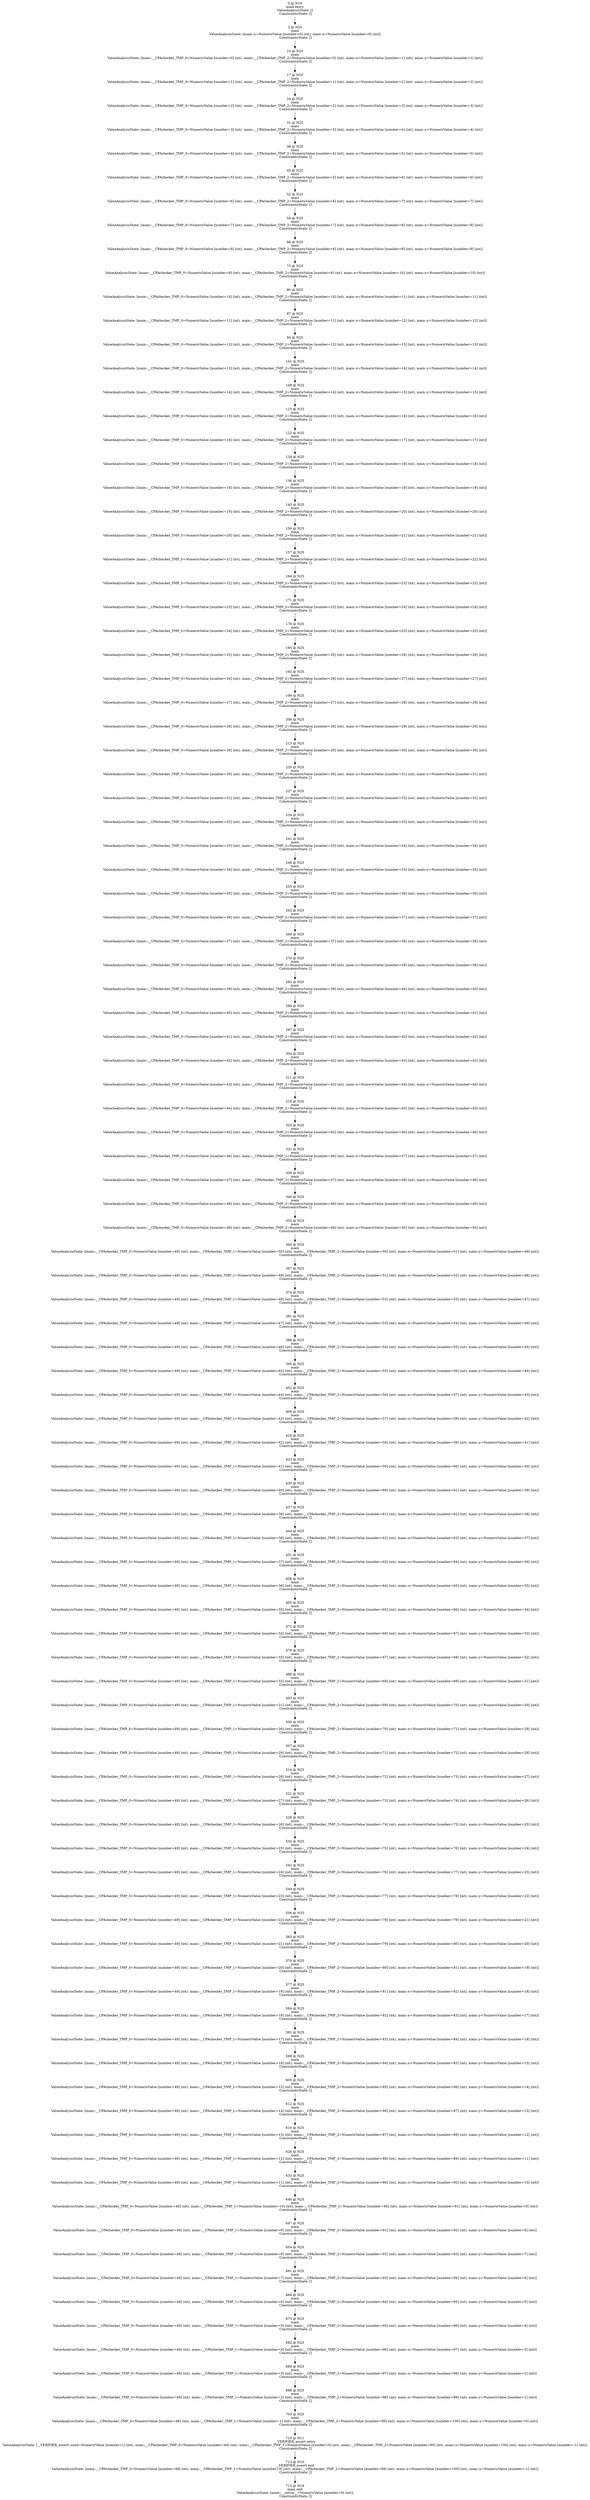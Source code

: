 digraph ARG {
node [style="filled" shape="box" color="white"]
0 [label="0 @ N19\nmain entry\nValueAnalysisState: []\n ConstraintsState: []\n" id="0"]
3 [label="3 @ N25\nmain\nValueAnalysisState: [main::x=NumericValue [number=0] (int), main::y=NumericValue [number=0] (int)]\n ConstraintsState: []\n" id="3"]
10 [label="10 @ N25\nmain\nValueAnalysisState: [main::__CPAchecker_TMP_0=NumericValue [number=0] (int), main::__CPAchecker_TMP_2=NumericValue [number=0] (int), main::x=NumericValue [number=1] (int), main::y=NumericValue [number=1] (int)]\n ConstraintsState: []\n" id="10"]
17 [label="17 @ N25\nmain\nValueAnalysisState: [main::__CPAchecker_TMP_0=NumericValue [number=1] (int), main::__CPAchecker_TMP_2=NumericValue [number=1] (int), main::x=NumericValue [number=2] (int), main::y=NumericValue [number=2] (int)]\n ConstraintsState: []\n" id="17"]
24 [label="24 @ N25\nmain\nValueAnalysisState: [main::__CPAchecker_TMP_0=NumericValue [number=2] (int), main::__CPAchecker_TMP_2=NumericValue [number=2] (int), main::x=NumericValue [number=3] (int), main::y=NumericValue [number=3] (int)]\n ConstraintsState: []\n" id="24"]
31 [label="31 @ N25\nmain\nValueAnalysisState: [main::__CPAchecker_TMP_0=NumericValue [number=3] (int), main::__CPAchecker_TMP_2=NumericValue [number=3] (int), main::x=NumericValue [number=4] (int), main::y=NumericValue [number=4] (int)]\n ConstraintsState: []\n" id="31"]
38 [label="38 @ N25\nmain\nValueAnalysisState: [main::__CPAchecker_TMP_0=NumericValue [number=4] (int), main::__CPAchecker_TMP_2=NumericValue [number=4] (int), main::x=NumericValue [number=5] (int), main::y=NumericValue [number=5] (int)]\n ConstraintsState: []\n" id="38"]
45 [label="45 @ N25\nmain\nValueAnalysisState: [main::__CPAchecker_TMP_0=NumericValue [number=5] (int), main::__CPAchecker_TMP_2=NumericValue [number=5] (int), main::x=NumericValue [number=6] (int), main::y=NumericValue [number=6] (int)]\n ConstraintsState: []\n" id="45"]
52 [label="52 @ N25\nmain\nValueAnalysisState: [main::__CPAchecker_TMP_0=NumericValue [number=6] (int), main::__CPAchecker_TMP_2=NumericValue [number=6] (int), main::x=NumericValue [number=7] (int), main::y=NumericValue [number=7] (int)]\n ConstraintsState: []\n" id="52"]
59 [label="59 @ N25\nmain\nValueAnalysisState: [main::__CPAchecker_TMP_0=NumericValue [number=7] (int), main::__CPAchecker_TMP_2=NumericValue [number=7] (int), main::x=NumericValue [number=8] (int), main::y=NumericValue [number=8] (int)]\n ConstraintsState: []\n" id="59"]
66 [label="66 @ N25\nmain\nValueAnalysisState: [main::__CPAchecker_TMP_0=NumericValue [number=8] (int), main::__CPAchecker_TMP_2=NumericValue [number=8] (int), main::x=NumericValue [number=9] (int), main::y=NumericValue [number=9] (int)]\n ConstraintsState: []\n" id="66"]
73 [label="73 @ N25\nmain\nValueAnalysisState: [main::__CPAchecker_TMP_0=NumericValue [number=9] (int), main::__CPAchecker_TMP_2=NumericValue [number=9] (int), main::x=NumericValue [number=10] (int), main::y=NumericValue [number=10] (int)]\n ConstraintsState: []\n" id="73"]
80 [label="80 @ N25\nmain\nValueAnalysisState: [main::__CPAchecker_TMP_0=NumericValue [number=10] (int), main::__CPAchecker_TMP_2=NumericValue [number=10] (int), main::x=NumericValue [number=11] (int), main::y=NumericValue [number=11] (int)]\n ConstraintsState: []\n" id="80"]
87 [label="87 @ N25\nmain\nValueAnalysisState: [main::__CPAchecker_TMP_0=NumericValue [number=11] (int), main::__CPAchecker_TMP_2=NumericValue [number=11] (int), main::x=NumericValue [number=12] (int), main::y=NumericValue [number=12] (int)]\n ConstraintsState: []\n" id="87"]
94 [label="94 @ N25\nmain\nValueAnalysisState: [main::__CPAchecker_TMP_0=NumericValue [number=12] (int), main::__CPAchecker_TMP_2=NumericValue [number=12] (int), main::x=NumericValue [number=13] (int), main::y=NumericValue [number=13] (int)]\n ConstraintsState: []\n" id="94"]
101 [label="101 @ N25\nmain\nValueAnalysisState: [main::__CPAchecker_TMP_0=NumericValue [number=13] (int), main::__CPAchecker_TMP_2=NumericValue [number=13] (int), main::x=NumericValue [number=14] (int), main::y=NumericValue [number=14] (int)]\n ConstraintsState: []\n" id="101"]
108 [label="108 @ N25\nmain\nValueAnalysisState: [main::__CPAchecker_TMP_0=NumericValue [number=14] (int), main::__CPAchecker_TMP_2=NumericValue [number=14] (int), main::x=NumericValue [number=15] (int), main::y=NumericValue [number=15] (int)]\n ConstraintsState: []\n" id="108"]
115 [label="115 @ N25\nmain\nValueAnalysisState: [main::__CPAchecker_TMP_0=NumericValue [number=15] (int), main::__CPAchecker_TMP_2=NumericValue [number=15] (int), main::x=NumericValue [number=16] (int), main::y=NumericValue [number=16] (int)]\n ConstraintsState: []\n" id="115"]
122 [label="122 @ N25\nmain\nValueAnalysisState: [main::__CPAchecker_TMP_0=NumericValue [number=16] (int), main::__CPAchecker_TMP_2=NumericValue [number=16] (int), main::x=NumericValue [number=17] (int), main::y=NumericValue [number=17] (int)]\n ConstraintsState: []\n" id="122"]
129 [label="129 @ N25\nmain\nValueAnalysisState: [main::__CPAchecker_TMP_0=NumericValue [number=17] (int), main::__CPAchecker_TMP_2=NumericValue [number=17] (int), main::x=NumericValue [number=18] (int), main::y=NumericValue [number=18] (int)]\n ConstraintsState: []\n" id="129"]
136 [label="136 @ N25\nmain\nValueAnalysisState: [main::__CPAchecker_TMP_0=NumericValue [number=18] (int), main::__CPAchecker_TMP_2=NumericValue [number=18] (int), main::x=NumericValue [number=19] (int), main::y=NumericValue [number=19] (int)]\n ConstraintsState: []\n" id="136"]
143 [label="143 @ N25\nmain\nValueAnalysisState: [main::__CPAchecker_TMP_0=NumericValue [number=19] (int), main::__CPAchecker_TMP_2=NumericValue [number=19] (int), main::x=NumericValue [number=20] (int), main::y=NumericValue [number=20] (int)]\n ConstraintsState: []\n" id="143"]
150 [label="150 @ N25\nmain\nValueAnalysisState: [main::__CPAchecker_TMP_0=NumericValue [number=20] (int), main::__CPAchecker_TMP_2=NumericValue [number=20] (int), main::x=NumericValue [number=21] (int), main::y=NumericValue [number=21] (int)]\n ConstraintsState: []\n" id="150"]
157 [label="157 @ N25\nmain\nValueAnalysisState: [main::__CPAchecker_TMP_0=NumericValue [number=21] (int), main::__CPAchecker_TMP_2=NumericValue [number=21] (int), main::x=NumericValue [number=22] (int), main::y=NumericValue [number=22] (int)]\n ConstraintsState: []\n" id="157"]
164 [label="164 @ N25\nmain\nValueAnalysisState: [main::__CPAchecker_TMP_0=NumericValue [number=22] (int), main::__CPAchecker_TMP_2=NumericValue [number=22] (int), main::x=NumericValue [number=23] (int), main::y=NumericValue [number=23] (int)]\n ConstraintsState: []\n" id="164"]
171 [label="171 @ N25\nmain\nValueAnalysisState: [main::__CPAchecker_TMP_0=NumericValue [number=23] (int), main::__CPAchecker_TMP_2=NumericValue [number=23] (int), main::x=NumericValue [number=24] (int), main::y=NumericValue [number=24] (int)]\n ConstraintsState: []\n" id="171"]
178 [label="178 @ N25\nmain\nValueAnalysisState: [main::__CPAchecker_TMP_0=NumericValue [number=24] (int), main::__CPAchecker_TMP_2=NumericValue [number=24] (int), main::x=NumericValue [number=25] (int), main::y=NumericValue [number=25] (int)]\n ConstraintsState: []\n" id="178"]
185 [label="185 @ N25\nmain\nValueAnalysisState: [main::__CPAchecker_TMP_0=NumericValue [number=25] (int), main::__CPAchecker_TMP_2=NumericValue [number=25] (int), main::x=NumericValue [number=26] (int), main::y=NumericValue [number=26] (int)]\n ConstraintsState: []\n" id="185"]
192 [label="192 @ N25\nmain\nValueAnalysisState: [main::__CPAchecker_TMP_0=NumericValue [number=26] (int), main::__CPAchecker_TMP_2=NumericValue [number=26] (int), main::x=NumericValue [number=27] (int), main::y=NumericValue [number=27] (int)]\n ConstraintsState: []\n" id="192"]
199 [label="199 @ N25\nmain\nValueAnalysisState: [main::__CPAchecker_TMP_0=NumericValue [number=27] (int), main::__CPAchecker_TMP_2=NumericValue [number=27] (int), main::x=NumericValue [number=28] (int), main::y=NumericValue [number=28] (int)]\n ConstraintsState: []\n" id="199"]
206 [label="206 @ N25\nmain\nValueAnalysisState: [main::__CPAchecker_TMP_0=NumericValue [number=28] (int), main::__CPAchecker_TMP_2=NumericValue [number=28] (int), main::x=NumericValue [number=29] (int), main::y=NumericValue [number=29] (int)]\n ConstraintsState: []\n" id="206"]
213 [label="213 @ N25\nmain\nValueAnalysisState: [main::__CPAchecker_TMP_0=NumericValue [number=29] (int), main::__CPAchecker_TMP_2=NumericValue [number=29] (int), main::x=NumericValue [number=30] (int), main::y=NumericValue [number=30] (int)]\n ConstraintsState: []\n" id="213"]
220 [label="220 @ N25\nmain\nValueAnalysisState: [main::__CPAchecker_TMP_0=NumericValue [number=30] (int), main::__CPAchecker_TMP_2=NumericValue [number=30] (int), main::x=NumericValue [number=31] (int), main::y=NumericValue [number=31] (int)]\n ConstraintsState: []\n" id="220"]
227 [label="227 @ N25\nmain\nValueAnalysisState: [main::__CPAchecker_TMP_0=NumericValue [number=31] (int), main::__CPAchecker_TMP_2=NumericValue [number=31] (int), main::x=NumericValue [number=32] (int), main::y=NumericValue [number=32] (int)]\n ConstraintsState: []\n" id="227"]
234 [label="234 @ N25\nmain\nValueAnalysisState: [main::__CPAchecker_TMP_0=NumericValue [number=32] (int), main::__CPAchecker_TMP_2=NumericValue [number=32] (int), main::x=NumericValue [number=33] (int), main::y=NumericValue [number=33] (int)]\n ConstraintsState: []\n" id="234"]
241 [label="241 @ N25\nmain\nValueAnalysisState: [main::__CPAchecker_TMP_0=NumericValue [number=33] (int), main::__CPAchecker_TMP_2=NumericValue [number=33] (int), main::x=NumericValue [number=34] (int), main::y=NumericValue [number=34] (int)]\n ConstraintsState: []\n" id="241"]
248 [label="248 @ N25\nmain\nValueAnalysisState: [main::__CPAchecker_TMP_0=NumericValue [number=34] (int), main::__CPAchecker_TMP_2=NumericValue [number=34] (int), main::x=NumericValue [number=35] (int), main::y=NumericValue [number=35] (int)]\n ConstraintsState: []\n" id="248"]
255 [label="255 @ N25\nmain\nValueAnalysisState: [main::__CPAchecker_TMP_0=NumericValue [number=35] (int), main::__CPAchecker_TMP_2=NumericValue [number=35] (int), main::x=NumericValue [number=36] (int), main::y=NumericValue [number=36] (int)]\n ConstraintsState: []\n" id="255"]
262 [label="262 @ N25\nmain\nValueAnalysisState: [main::__CPAchecker_TMP_0=NumericValue [number=36] (int), main::__CPAchecker_TMP_2=NumericValue [number=36] (int), main::x=NumericValue [number=37] (int), main::y=NumericValue [number=37] (int)]\n ConstraintsState: []\n" id="262"]
269 [label="269 @ N25\nmain\nValueAnalysisState: [main::__CPAchecker_TMP_0=NumericValue [number=37] (int), main::__CPAchecker_TMP_2=NumericValue [number=37] (int), main::x=NumericValue [number=38] (int), main::y=NumericValue [number=38] (int)]\n ConstraintsState: []\n" id="269"]
276 [label="276 @ N25\nmain\nValueAnalysisState: [main::__CPAchecker_TMP_0=NumericValue [number=38] (int), main::__CPAchecker_TMP_2=NumericValue [number=38] (int), main::x=NumericValue [number=39] (int), main::y=NumericValue [number=39] (int)]\n ConstraintsState: []\n" id="276"]
283 [label="283 @ N25\nmain\nValueAnalysisState: [main::__CPAchecker_TMP_0=NumericValue [number=39] (int), main::__CPAchecker_TMP_2=NumericValue [number=39] (int), main::x=NumericValue [number=40] (int), main::y=NumericValue [number=40] (int)]\n ConstraintsState: []\n" id="283"]
290 [label="290 @ N25\nmain\nValueAnalysisState: [main::__CPAchecker_TMP_0=NumericValue [number=40] (int), main::__CPAchecker_TMP_2=NumericValue [number=40] (int), main::x=NumericValue [number=41] (int), main::y=NumericValue [number=41] (int)]\n ConstraintsState: []\n" id="290"]
297 [label="297 @ N25\nmain\nValueAnalysisState: [main::__CPAchecker_TMP_0=NumericValue [number=41] (int), main::__CPAchecker_TMP_2=NumericValue [number=41] (int), main::x=NumericValue [number=42] (int), main::y=NumericValue [number=42] (int)]\n ConstraintsState: []\n" id="297"]
304 [label="304 @ N25\nmain\nValueAnalysisState: [main::__CPAchecker_TMP_0=NumericValue [number=42] (int), main::__CPAchecker_TMP_2=NumericValue [number=42] (int), main::x=NumericValue [number=43] (int), main::y=NumericValue [number=43] (int)]\n ConstraintsState: []\n" id="304"]
311 [label="311 @ N25\nmain\nValueAnalysisState: [main::__CPAchecker_TMP_0=NumericValue [number=43] (int), main::__CPAchecker_TMP_2=NumericValue [number=43] (int), main::x=NumericValue [number=44] (int), main::y=NumericValue [number=44] (int)]\n ConstraintsState: []\n" id="311"]
318 [label="318 @ N25\nmain\nValueAnalysisState: [main::__CPAchecker_TMP_0=NumericValue [number=44] (int), main::__CPAchecker_TMP_2=NumericValue [number=44] (int), main::x=NumericValue [number=45] (int), main::y=NumericValue [number=45] (int)]\n ConstraintsState: []\n" id="318"]
325 [label="325 @ N25\nmain\nValueAnalysisState: [main::__CPAchecker_TMP_0=NumericValue [number=45] (int), main::__CPAchecker_TMP_2=NumericValue [number=45] (int), main::x=NumericValue [number=46] (int), main::y=NumericValue [number=46] (int)]\n ConstraintsState: []\n" id="325"]
332 [label="332 @ N25\nmain\nValueAnalysisState: [main::__CPAchecker_TMP_0=NumericValue [number=46] (int), main::__CPAchecker_TMP_2=NumericValue [number=46] (int), main::x=NumericValue [number=47] (int), main::y=NumericValue [number=47] (int)]\n ConstraintsState: []\n" id="332"]
339 [label="339 @ N25\nmain\nValueAnalysisState: [main::__CPAchecker_TMP_0=NumericValue [number=47] (int), main::__CPAchecker_TMP_2=NumericValue [number=47] (int), main::x=NumericValue [number=48] (int), main::y=NumericValue [number=48] (int)]\n ConstraintsState: []\n" id="339"]
346 [label="346 @ N25\nmain\nValueAnalysisState: [main::__CPAchecker_TMP_0=NumericValue [number=48] (int), main::__CPAchecker_TMP_2=NumericValue [number=48] (int), main::x=NumericValue [number=49] (int), main::y=NumericValue [number=49] (int)]\n ConstraintsState: []\n" id="346"]
353 [label="353 @ N25\nmain\nValueAnalysisState: [main::__CPAchecker_TMP_0=NumericValue [number=49] (int), main::__CPAchecker_TMP_2=NumericValue [number=49] (int), main::x=NumericValue [number=50] (int), main::y=NumericValue [number=50] (int)]\n ConstraintsState: []\n" id="353"]
360 [label="360 @ N25\nmain\nValueAnalysisState: [main::__CPAchecker_TMP_0=NumericValue [number=49] (int), main::__CPAchecker_TMP_1=NumericValue [number=50] (int), main::__CPAchecker_TMP_2=NumericValue [number=50] (int), main::x=NumericValue [number=51] (int), main::y=NumericValue [number=49] (int)]\n ConstraintsState: []\n" id="360"]
367 [label="367 @ N25\nmain\nValueAnalysisState: [main::__CPAchecker_TMP_0=NumericValue [number=49] (int), main::__CPAchecker_TMP_1=NumericValue [number=49] (int), main::__CPAchecker_TMP_2=NumericValue [number=51] (int), main::x=NumericValue [number=52] (int), main::y=NumericValue [number=48] (int)]\n ConstraintsState: []\n" id="367"]
374 [label="374 @ N25\nmain\nValueAnalysisState: [main::__CPAchecker_TMP_0=NumericValue [number=49] (int), main::__CPAchecker_TMP_1=NumericValue [number=48] (int), main::__CPAchecker_TMP_2=NumericValue [number=52] (int), main::x=NumericValue [number=53] (int), main::y=NumericValue [number=47] (int)]\n ConstraintsState: []\n" id="374"]
381 [label="381 @ N25\nmain\nValueAnalysisState: [main::__CPAchecker_TMP_0=NumericValue [number=49] (int), main::__CPAchecker_TMP_1=NumericValue [number=47] (int), main::__CPAchecker_TMP_2=NumericValue [number=53] (int), main::x=NumericValue [number=54] (int), main::y=NumericValue [number=46] (int)]\n ConstraintsState: []\n" id="381"]
388 [label="388 @ N25\nmain\nValueAnalysisState: [main::__CPAchecker_TMP_0=NumericValue [number=49] (int), main::__CPAchecker_TMP_1=NumericValue [number=46] (int), main::__CPAchecker_TMP_2=NumericValue [number=54] (int), main::x=NumericValue [number=55] (int), main::y=NumericValue [number=45] (int)]\n ConstraintsState: []\n" id="388"]
395 [label="395 @ N25\nmain\nValueAnalysisState: [main::__CPAchecker_TMP_0=NumericValue [number=49] (int), main::__CPAchecker_TMP_1=NumericValue [number=45] (int), main::__CPAchecker_TMP_2=NumericValue [number=55] (int), main::x=NumericValue [number=56] (int), main::y=NumericValue [number=44] (int)]\n ConstraintsState: []\n" id="395"]
402 [label="402 @ N25\nmain\nValueAnalysisState: [main::__CPAchecker_TMP_0=NumericValue [number=49] (int), main::__CPAchecker_TMP_1=NumericValue [number=44] (int), main::__CPAchecker_TMP_2=NumericValue [number=56] (int), main::x=NumericValue [number=57] (int), main::y=NumericValue [number=43] (int)]\n ConstraintsState: []\n" id="402"]
409 [label="409 @ N25\nmain\nValueAnalysisState: [main::__CPAchecker_TMP_0=NumericValue [number=49] (int), main::__CPAchecker_TMP_1=NumericValue [number=43] (int), main::__CPAchecker_TMP_2=NumericValue [number=57] (int), main::x=NumericValue [number=58] (int), main::y=NumericValue [number=42] (int)]\n ConstraintsState: []\n" id="409"]
416 [label="416 @ N25\nmain\nValueAnalysisState: [main::__CPAchecker_TMP_0=NumericValue [number=49] (int), main::__CPAchecker_TMP_1=NumericValue [number=42] (int), main::__CPAchecker_TMP_2=NumericValue [number=58] (int), main::x=NumericValue [number=59] (int), main::y=NumericValue [number=41] (int)]\n ConstraintsState: []\n" id="416"]
423 [label="423 @ N25\nmain\nValueAnalysisState: [main::__CPAchecker_TMP_0=NumericValue [number=49] (int), main::__CPAchecker_TMP_1=NumericValue [number=41] (int), main::__CPAchecker_TMP_2=NumericValue [number=59] (int), main::x=NumericValue [number=60] (int), main::y=NumericValue [number=40] (int)]\n ConstraintsState: []\n" id="423"]
430 [label="430 @ N25\nmain\nValueAnalysisState: [main::__CPAchecker_TMP_0=NumericValue [number=49] (int), main::__CPAchecker_TMP_1=NumericValue [number=40] (int), main::__CPAchecker_TMP_2=NumericValue [number=60] (int), main::x=NumericValue [number=61] (int), main::y=NumericValue [number=39] (int)]\n ConstraintsState: []\n" id="430"]
437 [label="437 @ N25\nmain\nValueAnalysisState: [main::__CPAchecker_TMP_0=NumericValue [number=49] (int), main::__CPAchecker_TMP_1=NumericValue [number=39] (int), main::__CPAchecker_TMP_2=NumericValue [number=61] (int), main::x=NumericValue [number=62] (int), main::y=NumericValue [number=38] (int)]\n ConstraintsState: []\n" id="437"]
444 [label="444 @ N25\nmain\nValueAnalysisState: [main::__CPAchecker_TMP_0=NumericValue [number=49] (int), main::__CPAchecker_TMP_1=NumericValue [number=38] (int), main::__CPAchecker_TMP_2=NumericValue [number=62] (int), main::x=NumericValue [number=63] (int), main::y=NumericValue [number=37] (int)]\n ConstraintsState: []\n" id="444"]
451 [label="451 @ N25\nmain\nValueAnalysisState: [main::__CPAchecker_TMP_0=NumericValue [number=49] (int), main::__CPAchecker_TMP_1=NumericValue [number=37] (int), main::__CPAchecker_TMP_2=NumericValue [number=63] (int), main::x=NumericValue [number=64] (int), main::y=NumericValue [number=36] (int)]\n ConstraintsState: []\n" id="451"]
458 [label="458 @ N25\nmain\nValueAnalysisState: [main::__CPAchecker_TMP_0=NumericValue [number=49] (int), main::__CPAchecker_TMP_1=NumericValue [number=36] (int), main::__CPAchecker_TMP_2=NumericValue [number=64] (int), main::x=NumericValue [number=65] (int), main::y=NumericValue [number=35] (int)]\n ConstraintsState: []\n" id="458"]
465 [label="465 @ N25\nmain\nValueAnalysisState: [main::__CPAchecker_TMP_0=NumericValue [number=49] (int), main::__CPAchecker_TMP_1=NumericValue [number=35] (int), main::__CPAchecker_TMP_2=NumericValue [number=65] (int), main::x=NumericValue [number=66] (int), main::y=NumericValue [number=34] (int)]\n ConstraintsState: []\n" id="465"]
472 [label="472 @ N25\nmain\nValueAnalysisState: [main::__CPAchecker_TMP_0=NumericValue [number=49] (int), main::__CPAchecker_TMP_1=NumericValue [number=34] (int), main::__CPAchecker_TMP_2=NumericValue [number=66] (int), main::x=NumericValue [number=67] (int), main::y=NumericValue [number=33] (int)]\n ConstraintsState: []\n" id="472"]
479 [label="479 @ N25\nmain\nValueAnalysisState: [main::__CPAchecker_TMP_0=NumericValue [number=49] (int), main::__CPAchecker_TMP_1=NumericValue [number=33] (int), main::__CPAchecker_TMP_2=NumericValue [number=67] (int), main::x=NumericValue [number=68] (int), main::y=NumericValue [number=32] (int)]\n ConstraintsState: []\n" id="479"]
486 [label="486 @ N25\nmain\nValueAnalysisState: [main::__CPAchecker_TMP_0=NumericValue [number=49] (int), main::__CPAchecker_TMP_1=NumericValue [number=32] (int), main::__CPAchecker_TMP_2=NumericValue [number=68] (int), main::x=NumericValue [number=69] (int), main::y=NumericValue [number=31] (int)]\n ConstraintsState: []\n" id="486"]
493 [label="493 @ N25\nmain\nValueAnalysisState: [main::__CPAchecker_TMP_0=NumericValue [number=49] (int), main::__CPAchecker_TMP_1=NumericValue [number=31] (int), main::__CPAchecker_TMP_2=NumericValue [number=69] (int), main::x=NumericValue [number=70] (int), main::y=NumericValue [number=30] (int)]\n ConstraintsState: []\n" id="493"]
500 [label="500 @ N25\nmain\nValueAnalysisState: [main::__CPAchecker_TMP_0=NumericValue [number=49] (int), main::__CPAchecker_TMP_1=NumericValue [number=30] (int), main::__CPAchecker_TMP_2=NumericValue [number=70] (int), main::x=NumericValue [number=71] (int), main::y=NumericValue [number=29] (int)]\n ConstraintsState: []\n" id="500"]
507 [label="507 @ N25\nmain\nValueAnalysisState: [main::__CPAchecker_TMP_0=NumericValue [number=49] (int), main::__CPAchecker_TMP_1=NumericValue [number=29] (int), main::__CPAchecker_TMP_2=NumericValue [number=71] (int), main::x=NumericValue [number=72] (int), main::y=NumericValue [number=28] (int)]\n ConstraintsState: []\n" id="507"]
514 [label="514 @ N25\nmain\nValueAnalysisState: [main::__CPAchecker_TMP_0=NumericValue [number=49] (int), main::__CPAchecker_TMP_1=NumericValue [number=28] (int), main::__CPAchecker_TMP_2=NumericValue [number=72] (int), main::x=NumericValue [number=73] (int), main::y=NumericValue [number=27] (int)]\n ConstraintsState: []\n" id="514"]
521 [label="521 @ N25\nmain\nValueAnalysisState: [main::__CPAchecker_TMP_0=NumericValue [number=49] (int), main::__CPAchecker_TMP_1=NumericValue [number=27] (int), main::__CPAchecker_TMP_2=NumericValue [number=73] (int), main::x=NumericValue [number=74] (int), main::y=NumericValue [number=26] (int)]\n ConstraintsState: []\n" id="521"]
528 [label="528 @ N25\nmain\nValueAnalysisState: [main::__CPAchecker_TMP_0=NumericValue [number=49] (int), main::__CPAchecker_TMP_1=NumericValue [number=26] (int), main::__CPAchecker_TMP_2=NumericValue [number=74] (int), main::x=NumericValue [number=75] (int), main::y=NumericValue [number=25] (int)]\n ConstraintsState: []\n" id="528"]
535 [label="535 @ N25\nmain\nValueAnalysisState: [main::__CPAchecker_TMP_0=NumericValue [number=49] (int), main::__CPAchecker_TMP_1=NumericValue [number=25] (int), main::__CPAchecker_TMP_2=NumericValue [number=75] (int), main::x=NumericValue [number=76] (int), main::y=NumericValue [number=24] (int)]\n ConstraintsState: []\n" id="535"]
542 [label="542 @ N25\nmain\nValueAnalysisState: [main::__CPAchecker_TMP_0=NumericValue [number=49] (int), main::__CPAchecker_TMP_1=NumericValue [number=24] (int), main::__CPAchecker_TMP_2=NumericValue [number=76] (int), main::x=NumericValue [number=77] (int), main::y=NumericValue [number=23] (int)]\n ConstraintsState: []\n" id="542"]
549 [label="549 @ N25\nmain\nValueAnalysisState: [main::__CPAchecker_TMP_0=NumericValue [number=49] (int), main::__CPAchecker_TMP_1=NumericValue [number=23] (int), main::__CPAchecker_TMP_2=NumericValue [number=77] (int), main::x=NumericValue [number=78] (int), main::y=NumericValue [number=22] (int)]\n ConstraintsState: []\n" id="549"]
556 [label="556 @ N25\nmain\nValueAnalysisState: [main::__CPAchecker_TMP_0=NumericValue [number=49] (int), main::__CPAchecker_TMP_1=NumericValue [number=22] (int), main::__CPAchecker_TMP_2=NumericValue [number=78] (int), main::x=NumericValue [number=79] (int), main::y=NumericValue [number=21] (int)]\n ConstraintsState: []\n" id="556"]
563 [label="563 @ N25\nmain\nValueAnalysisState: [main::__CPAchecker_TMP_0=NumericValue [number=49] (int), main::__CPAchecker_TMP_1=NumericValue [number=21] (int), main::__CPAchecker_TMP_2=NumericValue [number=79] (int), main::x=NumericValue [number=80] (int), main::y=NumericValue [number=20] (int)]\n ConstraintsState: []\n" id="563"]
570 [label="570 @ N25\nmain\nValueAnalysisState: [main::__CPAchecker_TMP_0=NumericValue [number=49] (int), main::__CPAchecker_TMP_1=NumericValue [number=20] (int), main::__CPAchecker_TMP_2=NumericValue [number=80] (int), main::x=NumericValue [number=81] (int), main::y=NumericValue [number=19] (int)]\n ConstraintsState: []\n" id="570"]
577 [label="577 @ N25\nmain\nValueAnalysisState: [main::__CPAchecker_TMP_0=NumericValue [number=49] (int), main::__CPAchecker_TMP_1=NumericValue [number=19] (int), main::__CPAchecker_TMP_2=NumericValue [number=81] (int), main::x=NumericValue [number=82] (int), main::y=NumericValue [number=18] (int)]\n ConstraintsState: []\n" id="577"]
584 [label="584 @ N25\nmain\nValueAnalysisState: [main::__CPAchecker_TMP_0=NumericValue [number=49] (int), main::__CPAchecker_TMP_1=NumericValue [number=18] (int), main::__CPAchecker_TMP_2=NumericValue [number=82] (int), main::x=NumericValue [number=83] (int), main::y=NumericValue [number=17] (int)]\n ConstraintsState: []\n" id="584"]
591 [label="591 @ N25\nmain\nValueAnalysisState: [main::__CPAchecker_TMP_0=NumericValue [number=49] (int), main::__CPAchecker_TMP_1=NumericValue [number=17] (int), main::__CPAchecker_TMP_2=NumericValue [number=83] (int), main::x=NumericValue [number=84] (int), main::y=NumericValue [number=16] (int)]\n ConstraintsState: []\n" id="591"]
598 [label="598 @ N25\nmain\nValueAnalysisState: [main::__CPAchecker_TMP_0=NumericValue [number=49] (int), main::__CPAchecker_TMP_1=NumericValue [number=16] (int), main::__CPAchecker_TMP_2=NumericValue [number=84] (int), main::x=NumericValue [number=85] (int), main::y=NumericValue [number=15] (int)]\n ConstraintsState: []\n" id="598"]
605 [label="605 @ N25\nmain\nValueAnalysisState: [main::__CPAchecker_TMP_0=NumericValue [number=49] (int), main::__CPAchecker_TMP_1=NumericValue [number=15] (int), main::__CPAchecker_TMP_2=NumericValue [number=85] (int), main::x=NumericValue [number=86] (int), main::y=NumericValue [number=14] (int)]\n ConstraintsState: []\n" id="605"]
612 [label="612 @ N25\nmain\nValueAnalysisState: [main::__CPAchecker_TMP_0=NumericValue [number=49] (int), main::__CPAchecker_TMP_1=NumericValue [number=14] (int), main::__CPAchecker_TMP_2=NumericValue [number=86] (int), main::x=NumericValue [number=87] (int), main::y=NumericValue [number=13] (int)]\n ConstraintsState: []\n" id="612"]
619 [label="619 @ N25\nmain\nValueAnalysisState: [main::__CPAchecker_TMP_0=NumericValue [number=49] (int), main::__CPAchecker_TMP_1=NumericValue [number=13] (int), main::__CPAchecker_TMP_2=NumericValue [number=87] (int), main::x=NumericValue [number=88] (int), main::y=NumericValue [number=12] (int)]\n ConstraintsState: []\n" id="619"]
626 [label="626 @ N25\nmain\nValueAnalysisState: [main::__CPAchecker_TMP_0=NumericValue [number=49] (int), main::__CPAchecker_TMP_1=NumericValue [number=12] (int), main::__CPAchecker_TMP_2=NumericValue [number=88] (int), main::x=NumericValue [number=89] (int), main::y=NumericValue [number=11] (int)]\n ConstraintsState: []\n" id="626"]
633 [label="633 @ N25\nmain\nValueAnalysisState: [main::__CPAchecker_TMP_0=NumericValue [number=49] (int), main::__CPAchecker_TMP_1=NumericValue [number=11] (int), main::__CPAchecker_TMP_2=NumericValue [number=89] (int), main::x=NumericValue [number=90] (int), main::y=NumericValue [number=10] (int)]\n ConstraintsState: []\n" id="633"]
640 [label="640 @ N25\nmain\nValueAnalysisState: [main::__CPAchecker_TMP_0=NumericValue [number=49] (int), main::__CPAchecker_TMP_1=NumericValue [number=10] (int), main::__CPAchecker_TMP_2=NumericValue [number=90] (int), main::x=NumericValue [number=91] (int), main::y=NumericValue [number=9] (int)]\n ConstraintsState: []\n" id="640"]
647 [label="647 @ N25\nmain\nValueAnalysisState: [main::__CPAchecker_TMP_0=NumericValue [number=49] (int), main::__CPAchecker_TMP_1=NumericValue [number=9] (int), main::__CPAchecker_TMP_2=NumericValue [number=91] (int), main::x=NumericValue [number=92] (int), main::y=NumericValue [number=8] (int)]\n ConstraintsState: []\n" id="647"]
654 [label="654 @ N25\nmain\nValueAnalysisState: [main::__CPAchecker_TMP_0=NumericValue [number=49] (int), main::__CPAchecker_TMP_1=NumericValue [number=8] (int), main::__CPAchecker_TMP_2=NumericValue [number=92] (int), main::x=NumericValue [number=93] (int), main::y=NumericValue [number=7] (int)]\n ConstraintsState: []\n" id="654"]
661 [label="661 @ N25\nmain\nValueAnalysisState: [main::__CPAchecker_TMP_0=NumericValue [number=49] (int), main::__CPAchecker_TMP_1=NumericValue [number=7] (int), main::__CPAchecker_TMP_2=NumericValue [number=93] (int), main::x=NumericValue [number=94] (int), main::y=NumericValue [number=6] (int)]\n ConstraintsState: []\n" id="661"]
668 [label="668 @ N25\nmain\nValueAnalysisState: [main::__CPAchecker_TMP_0=NumericValue [number=49] (int), main::__CPAchecker_TMP_1=NumericValue [number=6] (int), main::__CPAchecker_TMP_2=NumericValue [number=94] (int), main::x=NumericValue [number=95] (int), main::y=NumericValue [number=5] (int)]\n ConstraintsState: []\n" id="668"]
675 [label="675 @ N25\nmain\nValueAnalysisState: [main::__CPAchecker_TMP_0=NumericValue [number=49] (int), main::__CPAchecker_TMP_1=NumericValue [number=5] (int), main::__CPAchecker_TMP_2=NumericValue [number=95] (int), main::x=NumericValue [number=96] (int), main::y=NumericValue [number=4] (int)]\n ConstraintsState: []\n" id="675"]
682 [label="682 @ N25\nmain\nValueAnalysisState: [main::__CPAchecker_TMP_0=NumericValue [number=49] (int), main::__CPAchecker_TMP_1=NumericValue [number=4] (int), main::__CPAchecker_TMP_2=NumericValue [number=96] (int), main::x=NumericValue [number=97] (int), main::y=NumericValue [number=3] (int)]\n ConstraintsState: []\n" id="682"]
689 [label="689 @ N25\nmain\nValueAnalysisState: [main::__CPAchecker_TMP_0=NumericValue [number=49] (int), main::__CPAchecker_TMP_1=NumericValue [number=3] (int), main::__CPAchecker_TMP_2=NumericValue [number=97] (int), main::x=NumericValue [number=98] (int), main::y=NumericValue [number=2] (int)]\n ConstraintsState: []\n" id="689"]
696 [label="696 @ N25\nmain\nValueAnalysisState: [main::__CPAchecker_TMP_0=NumericValue [number=49] (int), main::__CPAchecker_TMP_1=NumericValue [number=2] (int), main::__CPAchecker_TMP_2=NumericValue [number=98] (int), main::x=NumericValue [number=99] (int), main::y=NumericValue [number=1] (int)]\n ConstraintsState: []\n" id="696"]
703 [label="703 @ N25\nmain\nValueAnalysisState: [main::__CPAchecker_TMP_0=NumericValue [number=49] (int), main::__CPAchecker_TMP_1=NumericValue [number=1] (int), main::__CPAchecker_TMP_2=NumericValue [number=99] (int), main::x=NumericValue [number=100] (int), main::y=NumericValue [number=0] (int)]\n ConstraintsState: []\n" id="703"]
710 [label="710 @ N11\n__VERIFIER_assert entry\nValueAnalysisState: [__VERIFIER_assert::cond=NumericValue [number=1] (int), main::__CPAchecker_TMP_0=NumericValue [number=49] (int), main::__CPAchecker_TMP_1=NumericValue [number=0] (int), main::__CPAchecker_TMP_2=NumericValue [number=99] (int), main::x=NumericValue [number=100] (int), main::y=NumericValue [number=-1] (int)]\n ConstraintsState: []\n" id="710"]
713 [label="713 @ N10\n__VERIFIER_assert exit\nValueAnalysisState: [main::__CPAchecker_TMP_0=NumericValue [number=49] (int), main::__CPAchecker_TMP_1=NumericValue [number=0] (int), main::__CPAchecker_TMP_2=NumericValue [number=99] (int), main::x=NumericValue [number=100] (int), main::y=NumericValue [number=-1] (int)]\n ConstraintsState: []\n" id="713"]
715 [label="715 @ N18\nmain exit\nValueAnalysisState: [main::__retval__=NumericValue [number=0] (int)]\n ConstraintsState: []\n" id="715"]
0 -> 3 []
3 -> 10 []
10 -> 17 []
17 -> 24 []
24 -> 31 []
31 -> 38 []
38 -> 45 []
45 -> 52 []
52 -> 59 []
59 -> 66 []
66 -> 73 []
73 -> 80 []
80 -> 87 []
87 -> 94 []
94 -> 101 []
101 -> 108 []
108 -> 115 []
115 -> 122 []
122 -> 129 []
129 -> 136 []
136 -> 143 []
143 -> 150 []
150 -> 157 []
157 -> 164 []
164 -> 171 []
171 -> 178 []
178 -> 185 []
185 -> 192 []
192 -> 199 []
199 -> 206 []
206 -> 213 []
213 -> 220 []
220 -> 227 []
227 -> 234 []
234 -> 241 []
241 -> 248 []
248 -> 255 []
255 -> 262 []
262 -> 269 []
269 -> 276 []
276 -> 283 []
283 -> 290 []
290 -> 297 []
297 -> 304 []
304 -> 311 []
311 -> 318 []
318 -> 325 []
325 -> 332 []
332 -> 339 []
339 -> 346 []
346 -> 353 []
353 -> 360 []
360 -> 367 []
367 -> 374 []
374 -> 381 []
381 -> 388 []
388 -> 395 []
395 -> 402 []
402 -> 409 []
409 -> 416 []
416 -> 423 []
423 -> 430 []
430 -> 437 []
437 -> 444 []
444 -> 451 []
451 -> 458 []
458 -> 465 []
465 -> 472 []
472 -> 479 []
479 -> 486 []
486 -> 493 []
493 -> 500 []
500 -> 507 []
507 -> 514 []
514 -> 521 []
521 -> 528 []
528 -> 535 []
535 -> 542 []
542 -> 549 []
549 -> 556 []
556 -> 563 []
563 -> 570 []
570 -> 577 []
577 -> 584 []
584 -> 591 []
591 -> 598 []
598 -> 605 []
605 -> 612 []
612 -> 619 []
619 -> 626 []
626 -> 633 []
633 -> 640 []
640 -> 647 []
647 -> 654 []
654 -> 661 []
661 -> 668 []
668 -> 675 []
675 -> 682 []
682 -> 689 []
689 -> 696 []
696 -> 703 []
703 -> 710 []
710 -> 713 []
713 -> 715 []
}
